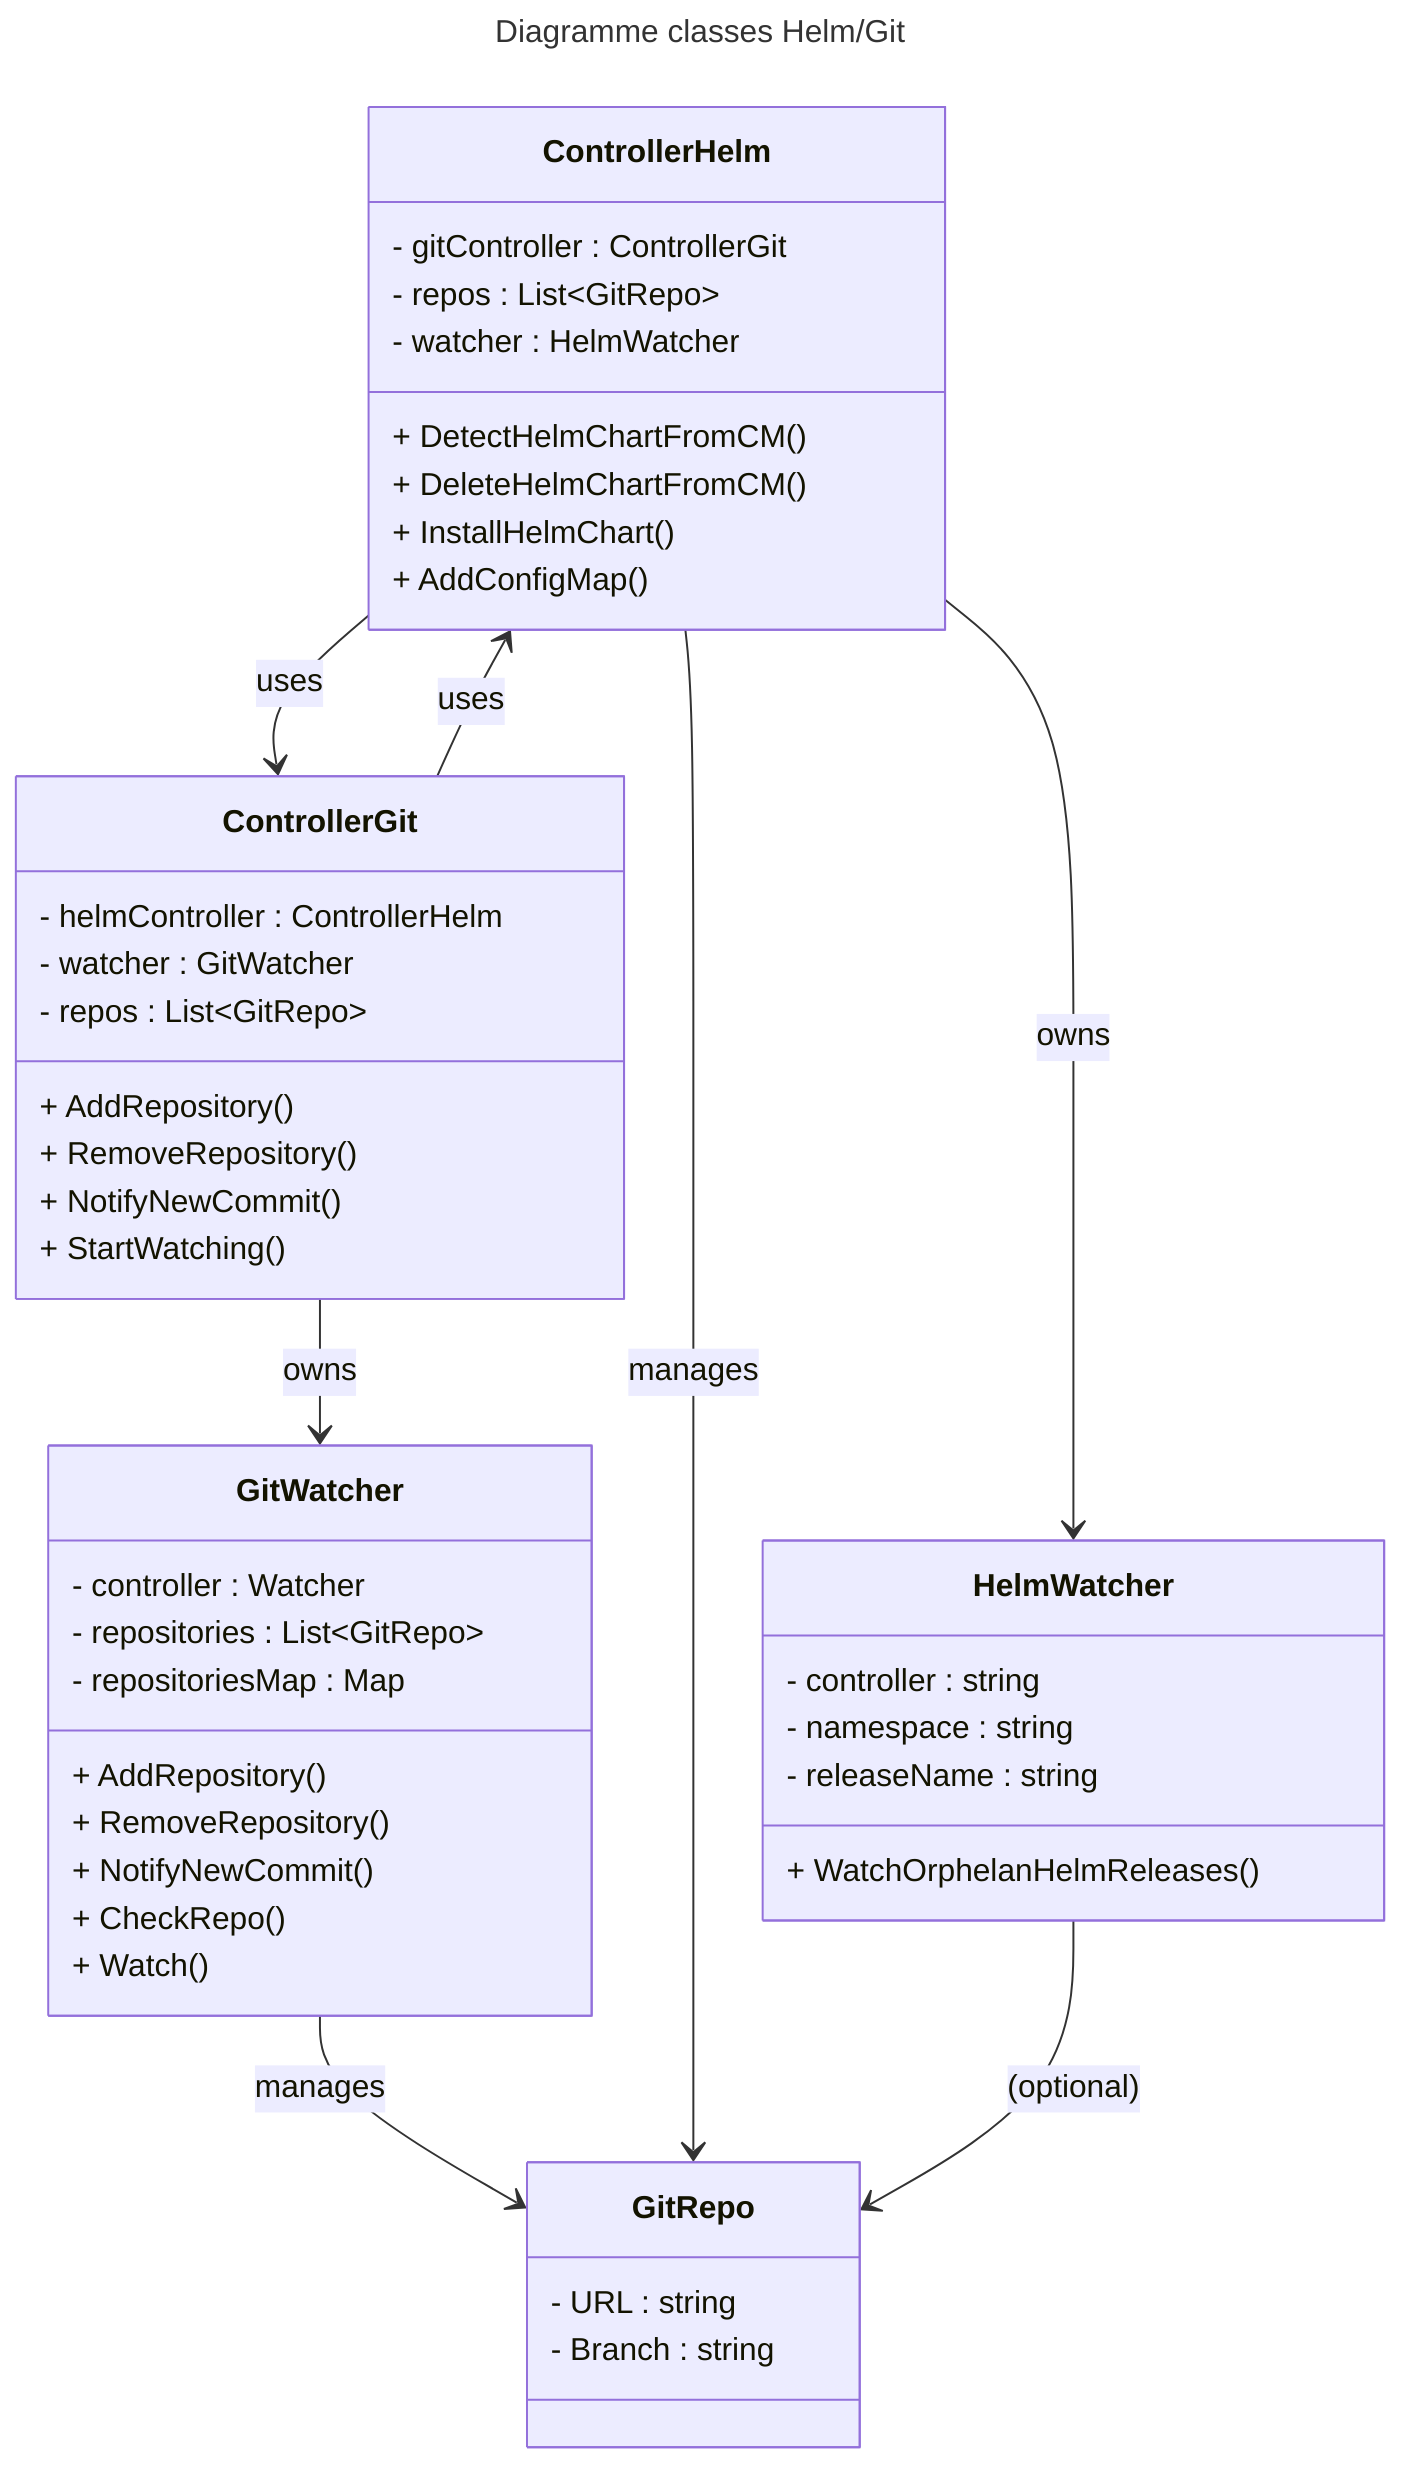 ---
title: Diagramme classes Helm/Git
---
classDiagram
    class ControllerHelm {
        - gitController : ControllerGit
        - repos : List~GitRepo~
        - watcher : HelmWatcher
        + DetectHelmChartFromCM()
        + DeleteHelmChartFromCM()
        + InstallHelmChart()
        + AddConfigMap()
    }
    class ControllerGit {
        - helmController : ControllerHelm
        - watcher : GitWatcher
        - repos : List~GitRepo~
        + AddRepository()
        + RemoveRepository()
        + NotifyNewCommit()
        + StartWatching()
    }
    class GitWatcher {
        - controller : Watcher
        - repositories : List~GitRepo~
        - repositoriesMap : Map
        + AddRepository()
        + RemoveRepository()
        + NotifyNewCommit()
        + CheckRepo()
        + Watch()
    }
    class HelmWatcher {
        - controller : string
        - namespace : string
        - releaseName : string
        + WatchOrphelanHelmReleases()
    }
    class GitRepo {
        - URL : string
        - Branch : string
    }
    ControllerHelm --> ControllerGit : uses
    ControllerHelm --> HelmWatcher : owns
    ControllerGit --> ControllerHelm : uses
    ControllerGit --> GitWatcher : owns
    GitWatcher --> GitRepo : manages
    ControllerHelm --> GitRepo : manages
    HelmWatcher --> GitRepo : (optional)